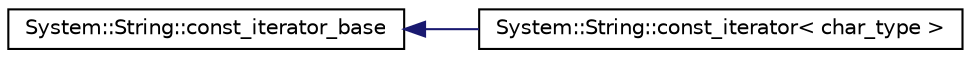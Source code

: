 digraph G
{
  edge [fontname="Helvetica",fontsize="10",labelfontname="Helvetica",labelfontsize="10"];
  node [fontname="Helvetica",fontsize="10",shape=record];
  rankdir="LR";
  Node1 [label="System::String::const_iterator_base",height=0.2,width=0.4,color="black", fillcolor="white", style="filled",URL="$class_system_1_1_string_1_1const__iterator__base.html"];
  Node1 -> Node2 [dir="back",color="midnightblue",fontsize="10",style="solid",fontname="Helvetica"];
  Node2 [label="System::String::const_iterator\< char_type \>",height=0.2,width=0.4,color="black", fillcolor="white", style="filled",URL="$class_system_1_1_string_1_1const__iterator.html"];
}
